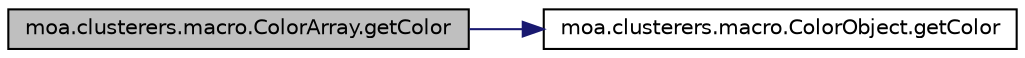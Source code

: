 digraph G
{
  edge [fontname="Helvetica",fontsize="10",labelfontname="Helvetica",labelfontsize="10"];
  node [fontname="Helvetica",fontsize="10",shape=record];
  rankdir=LR;
  Node1 [label="moa.clusterers.macro.ColorArray.getColor",height=0.2,width=0.4,color="black", fillcolor="grey75", style="filled" fontcolor="black"];
  Node1 -> Node2 [color="midnightblue",fontsize="10",style="solid",fontname="Helvetica"];
  Node2 [label="moa.clusterers.macro.ColorObject.getColor",height=0.2,width=0.4,color="black", fillcolor="white", style="filled",URL="$classmoa_1_1clusterers_1_1macro_1_1ColorObject.html#ad45b6a9375abd4a8b7fdb8c4d4fcd751"];
}
